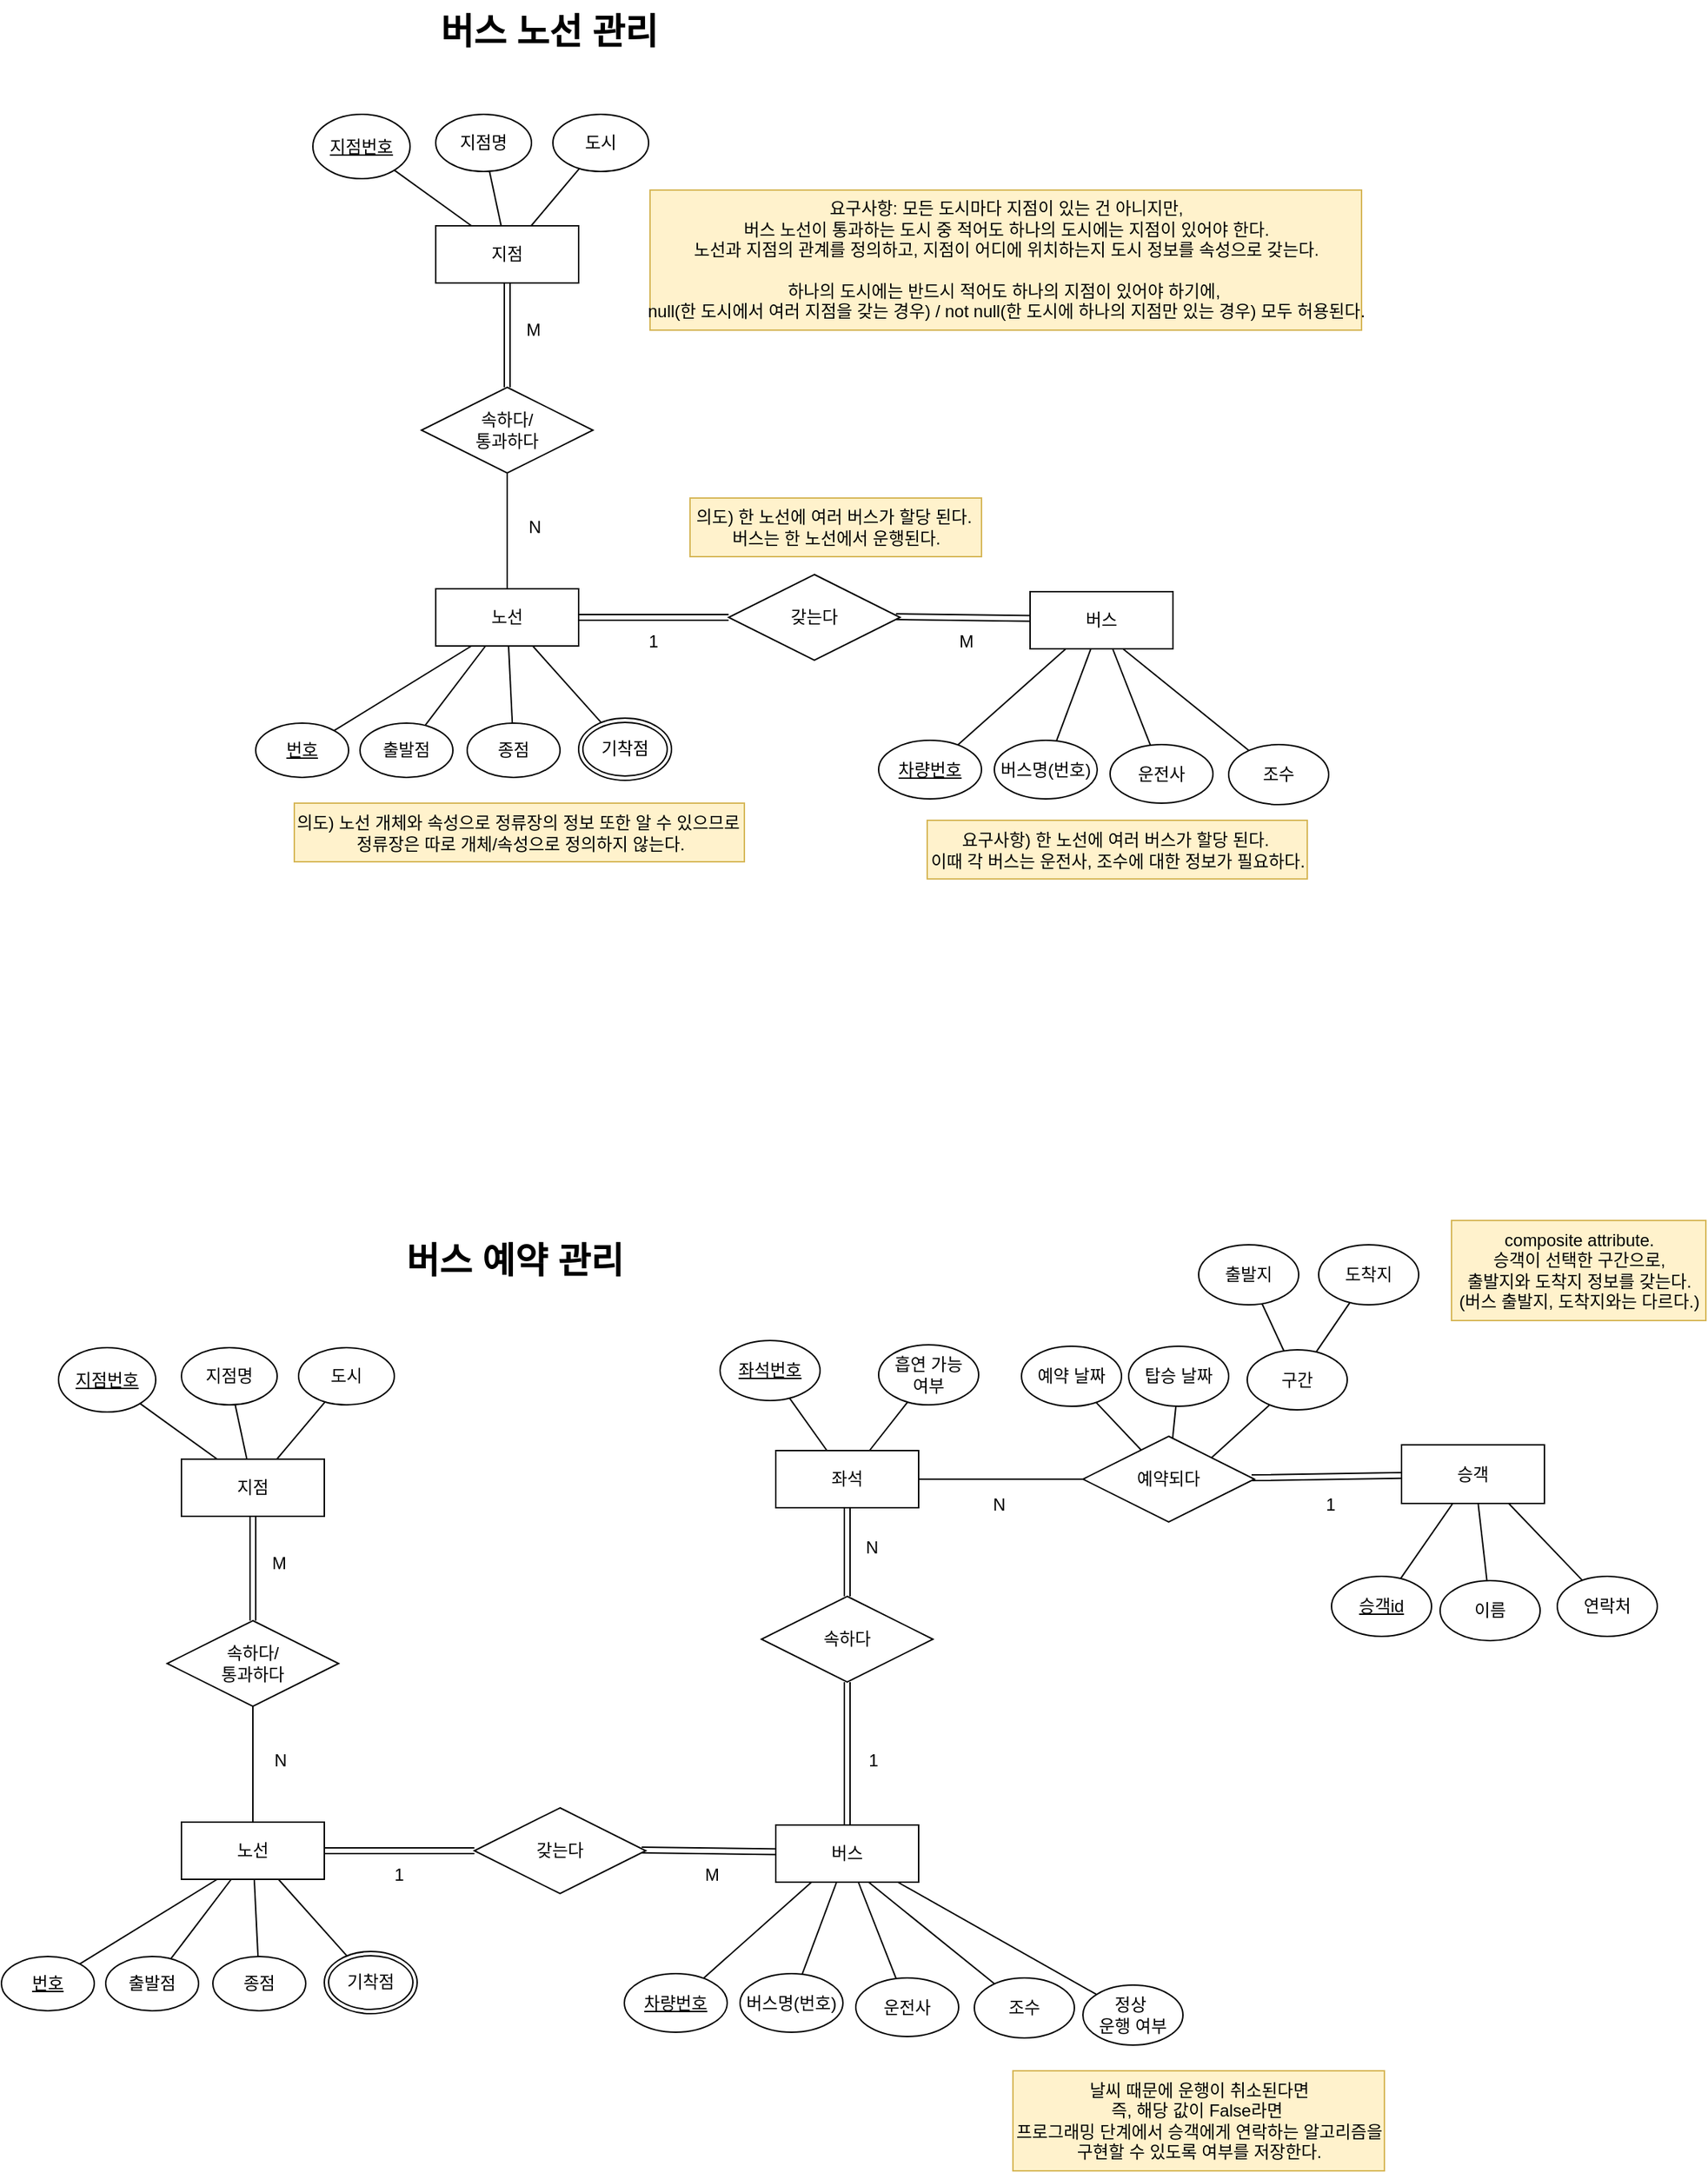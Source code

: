<mxfile version="24.4.6" type="github">
  <diagram name="페이지-1" id="01PjtBnGj7benBQpnryJ">
    <mxGraphModel dx="892" dy="795" grid="0" gridSize="10" guides="1" tooltips="1" connect="1" arrows="1" fold="1" page="1" pageScale="1" pageWidth="1600" pageHeight="900" math="0" shadow="0">
      <root>
        <mxCell id="0" />
        <mxCell id="1" parent="0" />
        <mxCell id="Ytf4gtK0Q_wr9BrQV-4_-4" value="지점" style="whiteSpace=wrap;html=1;align=center;" parent="1" vertex="1">
          <mxGeometry x="520" y="252" width="100" height="40" as="geometry" />
        </mxCell>
        <mxCell id="Ytf4gtK0Q_wr9BrQV-4_-18" value="" style="rounded=0;orthogonalLoop=1;jettySize=auto;html=1;endArrow=none;endFill=0;" parent="1" source="Ytf4gtK0Q_wr9BrQV-4_-17" target="Ytf4gtK0Q_wr9BrQV-4_-4" edge="1">
          <mxGeometry relative="1" as="geometry" />
        </mxCell>
        <mxCell id="Ytf4gtK0Q_wr9BrQV-4_-17" value="도시" style="ellipse;whiteSpace=wrap;html=1;align=center;" parent="1" vertex="1">
          <mxGeometry x="602" y="174" width="67" height="40" as="geometry" />
        </mxCell>
        <mxCell id="Ytf4gtK0Q_wr9BrQV-4_-19" style="rounded=0;orthogonalLoop=1;jettySize=auto;html=1;entryX=0.976;entryY=0.492;entryDx=0;entryDy=0;endArrow=none;endFill=0;exitX=1;exitY=0.5;exitDx=0;exitDy=0;shape=link;entryPerimeter=0;" parent="1" source="Ytf4gtK0Q_wr9BrQV-4_-20" target="Ytf4gtK0Q_wr9BrQV-4_-22" edge="1">
          <mxGeometry relative="1" as="geometry">
            <mxPoint x="663" y="744.692" as="targetPoint" />
            <mxPoint x="663" y="452" as="sourcePoint" />
          </mxGeometry>
        </mxCell>
        <mxCell id="Ytf4gtK0Q_wr9BrQV-4_-20" value="버스" style="whiteSpace=wrap;html=1;align=center;" parent="1" vertex="1">
          <mxGeometry x="936" y="508" width="100" height="40" as="geometry" />
        </mxCell>
        <mxCell id="Ytf4gtK0Q_wr9BrQV-4_-21" value="노선" style="whiteSpace=wrap;html=1;align=center;" parent="1" vertex="1">
          <mxGeometry x="520" y="506" width="100" height="40" as="geometry" />
        </mxCell>
        <mxCell id="Ytf4gtK0Q_wr9BrQV-4_-22" value="갖는다" style="shape=rhombus;perimeter=rhombusPerimeter;whiteSpace=wrap;html=1;align=center;" parent="1" vertex="1">
          <mxGeometry x="725" y="496" width="120" height="60" as="geometry" />
        </mxCell>
        <mxCell id="Ytf4gtK0Q_wr9BrQV-4_-23" style="rounded=0;orthogonalLoop=1;jettySize=auto;html=1;entryX=1;entryY=0.5;entryDx=0;entryDy=0;endArrow=none;endFill=0;exitX=0;exitY=0.5;exitDx=0;exitDy=0;shape=link;" parent="1" source="Ytf4gtK0Q_wr9BrQV-4_-22" target="Ytf4gtK0Q_wr9BrQV-4_-21" edge="1">
          <mxGeometry relative="1" as="geometry">
            <mxPoint x="783" y="498" as="targetPoint" />
            <mxPoint x="783" y="461" as="sourcePoint" />
          </mxGeometry>
        </mxCell>
        <mxCell id="Ytf4gtK0Q_wr9BrQV-4_-26" style="rounded=0;orthogonalLoop=1;jettySize=auto;html=1;endArrow=none;endFill=0;" parent="1" source="Ytf4gtK0Q_wr9BrQV-4_-24" target="Ytf4gtK0Q_wr9BrQV-4_-21" edge="1">
          <mxGeometry relative="1" as="geometry" />
        </mxCell>
        <mxCell id="Ytf4gtK0Q_wr9BrQV-4_-24" value="속하다/&lt;div&gt;통과하다&lt;/div&gt;" style="shape=rhombus;perimeter=rhombusPerimeter;whiteSpace=wrap;html=1;align=center;" parent="1" vertex="1">
          <mxGeometry x="510" y="365" width="120" height="60" as="geometry" />
        </mxCell>
        <mxCell id="Ytf4gtK0Q_wr9BrQV-4_-25" style="rounded=0;orthogonalLoop=1;jettySize=auto;html=1;endArrow=none;endFill=0;entryX=0.5;entryY=0;entryDx=0;entryDy=0;shape=link;" parent="1" source="Ytf4gtK0Q_wr9BrQV-4_-4" target="Ytf4gtK0Q_wr9BrQV-4_-24" edge="1">
          <mxGeometry relative="1" as="geometry" />
        </mxCell>
        <mxCell id="Ytf4gtK0Q_wr9BrQV-4_-36" style="rounded=0;orthogonalLoop=1;jettySize=auto;html=1;endArrow=none;endFill=0;" parent="1" source="Ytf4gtK0Q_wr9BrQV-4_-34" target="Ytf4gtK0Q_wr9BrQV-4_-20" edge="1">
          <mxGeometry relative="1" as="geometry" />
        </mxCell>
        <mxCell id="Ytf4gtK0Q_wr9BrQV-4_-34" value="운전사" style="ellipse;whiteSpace=wrap;html=1;align=center;" parent="1" vertex="1">
          <mxGeometry x="992" y="615" width="72" height="41" as="geometry" />
        </mxCell>
        <mxCell id="Ytf4gtK0Q_wr9BrQV-4_-37" style="rounded=0;orthogonalLoop=1;jettySize=auto;html=1;endArrow=none;endFill=0;" parent="1" source="Ytf4gtK0Q_wr9BrQV-4_-35" edge="1">
          <mxGeometry relative="1" as="geometry">
            <mxPoint x="1001" y="548" as="targetPoint" />
          </mxGeometry>
        </mxCell>
        <mxCell id="Ytf4gtK0Q_wr9BrQV-4_-35" value="조수" style="ellipse;whiteSpace=wrap;html=1;align=center;" parent="1" vertex="1">
          <mxGeometry x="1075" y="615" width="70" height="42" as="geometry" />
        </mxCell>
        <mxCell id="Ytf4gtK0Q_wr9BrQV-4_-46" style="rounded=0;orthogonalLoop=1;jettySize=auto;html=1;endArrow=none;endFill=0;" parent="1" source="Ytf4gtK0Q_wr9BrQV-4_-38" target="Ytf4gtK0Q_wr9BrQV-4_-21" edge="1">
          <mxGeometry relative="1" as="geometry" />
        </mxCell>
        <mxCell id="Ytf4gtK0Q_wr9BrQV-4_-38" value="출발점" style="ellipse;whiteSpace=wrap;html=1;align=center;" parent="1" vertex="1">
          <mxGeometry x="467" y="600" width="65" height="38" as="geometry" />
        </mxCell>
        <mxCell id="Ytf4gtK0Q_wr9BrQV-4_-47" style="rounded=0;orthogonalLoop=1;jettySize=auto;html=1;endArrow=none;endFill=0;" parent="1" source="Ytf4gtK0Q_wr9BrQV-4_-44" target="Ytf4gtK0Q_wr9BrQV-4_-21" edge="1">
          <mxGeometry relative="1" as="geometry" />
        </mxCell>
        <mxCell id="Ytf4gtK0Q_wr9BrQV-4_-44" value="종점" style="ellipse;whiteSpace=wrap;html=1;align=center;" parent="1" vertex="1">
          <mxGeometry x="542" y="600" width="65" height="38" as="geometry" />
        </mxCell>
        <mxCell id="Ytf4gtK0Q_wr9BrQV-4_-48" style="rounded=0;orthogonalLoop=1;jettySize=auto;html=1;endArrow=none;endFill=0;" parent="1" source="Ytf4gtK0Q_wr9BrQV-4_-45" target="Ytf4gtK0Q_wr9BrQV-4_-21" edge="1">
          <mxGeometry relative="1" as="geometry" />
        </mxCell>
        <mxCell id="Ytf4gtK0Q_wr9BrQV-4_-45" value="기착점" style="ellipse;shape=doubleEllipse;margin=3;whiteSpace=wrap;html=1;align=center;" parent="1" vertex="1">
          <mxGeometry x="620" y="596.5" width="65" height="43.5" as="geometry" />
        </mxCell>
        <mxCell id="Ytf4gtK0Q_wr9BrQV-4_-49" value="M" style="text;html=1;align=center;verticalAlign=middle;resizable=0;points=[];autosize=1;strokeColor=none;fillColor=none;" parent="1" vertex="1">
          <mxGeometry x="877" y="530" width="28" height="26" as="geometry" />
        </mxCell>
        <mxCell id="Ytf4gtK0Q_wr9BrQV-4_-50" value="1" style="text;html=1;align=center;verticalAlign=middle;resizable=0;points=[];autosize=1;strokeColor=none;fillColor=none;" parent="1" vertex="1">
          <mxGeometry x="659" y="530" width="25" height="26" as="geometry" />
        </mxCell>
        <mxCell id="Ytf4gtK0Q_wr9BrQV-4_-51" value="요구사항: 모든 도시마다 지점이 있는 건 아니지만,&lt;div&gt;버스 노선이 통과하는 도시 중 적어도 하나의 도시에는 지점이 있어야 한다.&lt;/div&gt;&lt;div&gt;노선과 지점의 관계를 정의하고, 지점이 어디에 위치하는지 도시 정보를 속성으로 갖는다.&lt;/div&gt;&lt;div&gt;&lt;br&gt;&lt;/div&gt;&lt;div&gt;하나의 도시에는 반드시 적어도 하나의 지점이 있어야 하기에,&amp;nbsp;&lt;/div&gt;&lt;div&gt;null(한 도시에서 여러 지점을 갖는 경우) / not null(한 도시에 하나의 지점만 있는 경우) 모두 허용된다.&lt;/div&gt;" style="text;html=1;align=center;verticalAlign=middle;resizable=0;points=[];autosize=1;strokeColor=#d6b656;fillColor=#fff2cc;" parent="1" vertex="1">
          <mxGeometry x="670" y="227" width="498" height="98" as="geometry" />
        </mxCell>
        <mxCell id="Ytf4gtK0Q_wr9BrQV-4_-52" value="의도) 노선 개체와 속성으로 정류장의 정보 또한 알 수 있으므로&amp;nbsp;&lt;div&gt;정류장은 따로 개체/속성으로 정의하지 않는다.&lt;/div&gt;" style="text;html=1;align=center;verticalAlign=middle;resizable=0;points=[];autosize=1;strokeColor=#d6b656;fillColor=#fff2cc;" parent="1" vertex="1">
          <mxGeometry x="421" y="656" width="315" height="41" as="geometry" />
        </mxCell>
        <mxCell id="Ytf4gtK0Q_wr9BrQV-4_-53" value="&lt;font style=&quot;font-size: 25px;&quot;&gt;&lt;b&gt;버스 노선 관리&lt;/b&gt;&lt;/font&gt;" style="text;html=1;align=center;verticalAlign=middle;resizable=0;points=[];autosize=1;strokeColor=none;fillColor=none;" parent="1" vertex="1">
          <mxGeometry x="518" y="94" width="162" height="42" as="geometry" />
        </mxCell>
        <mxCell id="Ytf4gtK0Q_wr9BrQV-4_-56" value="N" style="text;html=1;align=center;verticalAlign=middle;resizable=0;points=[];autosize=1;strokeColor=none;fillColor=none;" parent="1" vertex="1">
          <mxGeometry x="575" y="450" width="27" height="26" as="geometry" />
        </mxCell>
        <mxCell id="Ytf4gtK0Q_wr9BrQV-4_-57" value="M" style="text;html=1;align=center;verticalAlign=middle;resizable=0;points=[];autosize=1;strokeColor=none;fillColor=none;" parent="1" vertex="1">
          <mxGeometry x="574" y="312" width="28" height="26" as="geometry" />
        </mxCell>
        <mxCell id="Ytf4gtK0Q_wr9BrQV-4_-58" value="&lt;font style=&quot;font-size: 25px;&quot;&gt;&lt;b&gt;버스 예약 관리&lt;/b&gt;&lt;/font&gt;" style="text;html=1;align=center;verticalAlign=middle;resizable=0;points=[];autosize=1;strokeColor=none;fillColor=none;" parent="1" vertex="1">
          <mxGeometry x="493.5" y="954" width="162" height="42" as="geometry" />
        </mxCell>
        <mxCell id="POepSHICHF05fKiZu9vz-12" value="요구사항) 한 노선에 여러 버스가 할당 된다.&amp;nbsp;&lt;div&gt;이때 각 버스는 운전사, 조수에 대한 정보가 필요하다.&lt;/div&gt;" style="text;html=1;align=center;verticalAlign=middle;resizable=0;points=[];autosize=1;strokeColor=#d6b656;fillColor=#fff2cc;" parent="1" vertex="1">
          <mxGeometry x="864" y="668" width="266" height="41" as="geometry" />
        </mxCell>
        <mxCell id="POepSHICHF05fKiZu9vz-13" value="의도) 한 노선에 여러 버스가 할당 된다.&amp;nbsp;&lt;div&gt;버스는 한 노선에서 운행된다.&lt;/div&gt;" style="text;html=1;align=center;verticalAlign=middle;resizable=0;points=[];autosize=1;strokeColor=#d6b656;fillColor=#fff2cc;" parent="1" vertex="1">
          <mxGeometry x="698" y="442.5" width="204" height="41" as="geometry" />
        </mxCell>
        <mxCell id="bKZN4RkFKnWUpiIsmanF-2" style="rounded=0;orthogonalLoop=1;jettySize=auto;html=1;entryX=0.25;entryY=1;entryDx=0;entryDy=0;endArrow=none;endFill=0;" edge="1" parent="1" source="bKZN4RkFKnWUpiIsmanF-1" target="Ytf4gtK0Q_wr9BrQV-4_-21">
          <mxGeometry relative="1" as="geometry" />
        </mxCell>
        <mxCell id="bKZN4RkFKnWUpiIsmanF-1" value="&lt;u&gt;번호&lt;/u&gt;" style="ellipse;whiteSpace=wrap;html=1;align=center;" vertex="1" parent="1">
          <mxGeometry x="394" y="600" width="65" height="38" as="geometry" />
        </mxCell>
        <mxCell id="bKZN4RkFKnWUpiIsmanF-6" style="rounded=0;orthogonalLoop=1;jettySize=auto;html=1;entryX=0.25;entryY=0;entryDx=0;entryDy=0;endArrow=none;endFill=0;" edge="1" parent="1" source="bKZN4RkFKnWUpiIsmanF-3" target="Ytf4gtK0Q_wr9BrQV-4_-4">
          <mxGeometry relative="1" as="geometry" />
        </mxCell>
        <mxCell id="bKZN4RkFKnWUpiIsmanF-3" value="&lt;u&gt;지점번호&lt;/u&gt;" style="ellipse;whiteSpace=wrap;html=1;align=center;" vertex="1" parent="1">
          <mxGeometry x="434" y="174" width="68" height="45" as="geometry" />
        </mxCell>
        <mxCell id="bKZN4RkFKnWUpiIsmanF-5" style="rounded=0;orthogonalLoop=1;jettySize=auto;html=1;endArrow=none;endFill=0;" edge="1" parent="1" source="bKZN4RkFKnWUpiIsmanF-4" target="Ytf4gtK0Q_wr9BrQV-4_-4">
          <mxGeometry relative="1" as="geometry" />
        </mxCell>
        <mxCell id="bKZN4RkFKnWUpiIsmanF-4" value="지점명" style="ellipse;whiteSpace=wrap;html=1;align=center;" vertex="1" parent="1">
          <mxGeometry x="520" y="174" width="67" height="40" as="geometry" />
        </mxCell>
        <mxCell id="bKZN4RkFKnWUpiIsmanF-9" style="rounded=0;orthogonalLoop=1;jettySize=auto;html=1;entryX=0.25;entryY=1;entryDx=0;entryDy=0;endArrow=none;endFill=0;" edge="1" parent="1" source="bKZN4RkFKnWUpiIsmanF-7" target="Ytf4gtK0Q_wr9BrQV-4_-20">
          <mxGeometry relative="1" as="geometry" />
        </mxCell>
        <mxCell id="bKZN4RkFKnWUpiIsmanF-7" value="&lt;u&gt;차량번호&lt;/u&gt;" style="ellipse;whiteSpace=wrap;html=1;align=center;" vertex="1" parent="1">
          <mxGeometry x="830" y="612" width="72" height="41" as="geometry" />
        </mxCell>
        <mxCell id="bKZN4RkFKnWUpiIsmanF-10" style="rounded=0;orthogonalLoop=1;jettySize=auto;html=1;endArrow=none;endFill=0;" edge="1" parent="1" source="bKZN4RkFKnWUpiIsmanF-8" target="Ytf4gtK0Q_wr9BrQV-4_-20">
          <mxGeometry relative="1" as="geometry" />
        </mxCell>
        <mxCell id="bKZN4RkFKnWUpiIsmanF-8" value="버스명(번호)" style="ellipse;whiteSpace=wrap;html=1;align=center;" vertex="1" parent="1">
          <mxGeometry x="911" y="612" width="72" height="41" as="geometry" />
        </mxCell>
        <mxCell id="bKZN4RkFKnWUpiIsmanF-11" value="지점" style="whiteSpace=wrap;html=1;align=center;" vertex="1" parent="1">
          <mxGeometry x="342" y="1115" width="100" height="40" as="geometry" />
        </mxCell>
        <mxCell id="bKZN4RkFKnWUpiIsmanF-12" value="" style="rounded=0;orthogonalLoop=1;jettySize=auto;html=1;endArrow=none;endFill=0;" edge="1" parent="1" source="bKZN4RkFKnWUpiIsmanF-13" target="bKZN4RkFKnWUpiIsmanF-11">
          <mxGeometry relative="1" as="geometry" />
        </mxCell>
        <mxCell id="bKZN4RkFKnWUpiIsmanF-13" value="도시" style="ellipse;whiteSpace=wrap;html=1;align=center;" vertex="1" parent="1">
          <mxGeometry x="424" y="1037" width="67" height="40" as="geometry" />
        </mxCell>
        <mxCell id="bKZN4RkFKnWUpiIsmanF-14" style="rounded=0;orthogonalLoop=1;jettySize=auto;html=1;entryX=0.976;entryY=0.492;entryDx=0;entryDy=0;endArrow=none;endFill=0;exitX=1;exitY=0.5;exitDx=0;exitDy=0;shape=link;entryPerimeter=0;" edge="1" parent="1" source="bKZN4RkFKnWUpiIsmanF-15" target="bKZN4RkFKnWUpiIsmanF-17">
          <mxGeometry relative="1" as="geometry">
            <mxPoint x="485" y="1607.692" as="targetPoint" />
            <mxPoint x="485" y="1315" as="sourcePoint" />
          </mxGeometry>
        </mxCell>
        <mxCell id="bKZN4RkFKnWUpiIsmanF-53" style="rounded=0;orthogonalLoop=1;jettySize=auto;html=1;endArrow=none;endFill=0;" edge="1" parent="1" source="bKZN4RkFKnWUpiIsmanF-15" target="bKZN4RkFKnWUpiIsmanF-52">
          <mxGeometry relative="1" as="geometry" />
        </mxCell>
        <mxCell id="bKZN4RkFKnWUpiIsmanF-15" value="버스" style="whiteSpace=wrap;html=1;align=center;" vertex="1" parent="1">
          <mxGeometry x="758" y="1371" width="100" height="40" as="geometry" />
        </mxCell>
        <mxCell id="bKZN4RkFKnWUpiIsmanF-16" value="노선" style="whiteSpace=wrap;html=1;align=center;" vertex="1" parent="1">
          <mxGeometry x="342" y="1369" width="100" height="40" as="geometry" />
        </mxCell>
        <mxCell id="bKZN4RkFKnWUpiIsmanF-17" value="갖는다" style="shape=rhombus;perimeter=rhombusPerimeter;whiteSpace=wrap;html=1;align=center;" vertex="1" parent="1">
          <mxGeometry x="547" y="1359" width="120" height="60" as="geometry" />
        </mxCell>
        <mxCell id="bKZN4RkFKnWUpiIsmanF-18" style="rounded=0;orthogonalLoop=1;jettySize=auto;html=1;entryX=1;entryY=0.5;entryDx=0;entryDy=0;endArrow=none;endFill=0;exitX=0;exitY=0.5;exitDx=0;exitDy=0;shape=link;" edge="1" parent="1" source="bKZN4RkFKnWUpiIsmanF-17" target="bKZN4RkFKnWUpiIsmanF-16">
          <mxGeometry relative="1" as="geometry">
            <mxPoint x="605" y="1361" as="targetPoint" />
            <mxPoint x="605" y="1324" as="sourcePoint" />
          </mxGeometry>
        </mxCell>
        <mxCell id="bKZN4RkFKnWUpiIsmanF-19" style="rounded=0;orthogonalLoop=1;jettySize=auto;html=1;endArrow=none;endFill=0;" edge="1" parent="1" source="bKZN4RkFKnWUpiIsmanF-20" target="bKZN4RkFKnWUpiIsmanF-16">
          <mxGeometry relative="1" as="geometry" />
        </mxCell>
        <mxCell id="bKZN4RkFKnWUpiIsmanF-20" value="속하다/&lt;div&gt;통과하다&lt;/div&gt;" style="shape=rhombus;perimeter=rhombusPerimeter;whiteSpace=wrap;html=1;align=center;" vertex="1" parent="1">
          <mxGeometry x="332" y="1228" width="120" height="60" as="geometry" />
        </mxCell>
        <mxCell id="bKZN4RkFKnWUpiIsmanF-21" style="rounded=0;orthogonalLoop=1;jettySize=auto;html=1;endArrow=none;endFill=0;entryX=0.5;entryY=0;entryDx=0;entryDy=0;shape=link;" edge="1" parent="1" source="bKZN4RkFKnWUpiIsmanF-11" target="bKZN4RkFKnWUpiIsmanF-20">
          <mxGeometry relative="1" as="geometry" />
        </mxCell>
        <mxCell id="bKZN4RkFKnWUpiIsmanF-22" style="rounded=0;orthogonalLoop=1;jettySize=auto;html=1;endArrow=none;endFill=0;" edge="1" parent="1" source="bKZN4RkFKnWUpiIsmanF-23" target="bKZN4RkFKnWUpiIsmanF-15">
          <mxGeometry relative="1" as="geometry" />
        </mxCell>
        <mxCell id="bKZN4RkFKnWUpiIsmanF-23" value="운전사" style="ellipse;whiteSpace=wrap;html=1;align=center;" vertex="1" parent="1">
          <mxGeometry x="814" y="1478" width="72" height="41" as="geometry" />
        </mxCell>
        <mxCell id="bKZN4RkFKnWUpiIsmanF-24" style="rounded=0;orthogonalLoop=1;jettySize=auto;html=1;endArrow=none;endFill=0;" edge="1" parent="1" source="bKZN4RkFKnWUpiIsmanF-25">
          <mxGeometry relative="1" as="geometry">
            <mxPoint x="823" y="1411" as="targetPoint" />
          </mxGeometry>
        </mxCell>
        <mxCell id="bKZN4RkFKnWUpiIsmanF-25" value="조수" style="ellipse;whiteSpace=wrap;html=1;align=center;" vertex="1" parent="1">
          <mxGeometry x="897" y="1478" width="70" height="42" as="geometry" />
        </mxCell>
        <mxCell id="bKZN4RkFKnWUpiIsmanF-26" style="rounded=0;orthogonalLoop=1;jettySize=auto;html=1;endArrow=none;endFill=0;" edge="1" parent="1" source="bKZN4RkFKnWUpiIsmanF-27" target="bKZN4RkFKnWUpiIsmanF-16">
          <mxGeometry relative="1" as="geometry" />
        </mxCell>
        <mxCell id="bKZN4RkFKnWUpiIsmanF-27" value="출발점" style="ellipse;whiteSpace=wrap;html=1;align=center;" vertex="1" parent="1">
          <mxGeometry x="289" y="1463" width="65" height="38" as="geometry" />
        </mxCell>
        <mxCell id="bKZN4RkFKnWUpiIsmanF-28" style="rounded=0;orthogonalLoop=1;jettySize=auto;html=1;endArrow=none;endFill=0;" edge="1" parent="1" source="bKZN4RkFKnWUpiIsmanF-29" target="bKZN4RkFKnWUpiIsmanF-16">
          <mxGeometry relative="1" as="geometry" />
        </mxCell>
        <mxCell id="bKZN4RkFKnWUpiIsmanF-29" value="종점" style="ellipse;whiteSpace=wrap;html=1;align=center;" vertex="1" parent="1">
          <mxGeometry x="364" y="1463" width="65" height="38" as="geometry" />
        </mxCell>
        <mxCell id="bKZN4RkFKnWUpiIsmanF-30" style="rounded=0;orthogonalLoop=1;jettySize=auto;html=1;endArrow=none;endFill=0;" edge="1" parent="1" source="bKZN4RkFKnWUpiIsmanF-31" target="bKZN4RkFKnWUpiIsmanF-16">
          <mxGeometry relative="1" as="geometry" />
        </mxCell>
        <mxCell id="bKZN4RkFKnWUpiIsmanF-31" value="기착점" style="ellipse;shape=doubleEllipse;margin=3;whiteSpace=wrap;html=1;align=center;" vertex="1" parent="1">
          <mxGeometry x="442" y="1459.5" width="65" height="43.5" as="geometry" />
        </mxCell>
        <mxCell id="bKZN4RkFKnWUpiIsmanF-32" value="M" style="text;html=1;align=center;verticalAlign=middle;resizable=0;points=[];autosize=1;strokeColor=none;fillColor=none;" vertex="1" parent="1">
          <mxGeometry x="699" y="1393" width="28" height="26" as="geometry" />
        </mxCell>
        <mxCell id="bKZN4RkFKnWUpiIsmanF-33" value="1" style="text;html=1;align=center;verticalAlign=middle;resizable=0;points=[];autosize=1;strokeColor=none;fillColor=none;" vertex="1" parent="1">
          <mxGeometry x="481" y="1393" width="25" height="26" as="geometry" />
        </mxCell>
        <mxCell id="bKZN4RkFKnWUpiIsmanF-36" value="N" style="text;html=1;align=center;verticalAlign=middle;resizable=0;points=[];autosize=1;strokeColor=none;fillColor=none;" vertex="1" parent="1">
          <mxGeometry x="397" y="1313" width="27" height="26" as="geometry" />
        </mxCell>
        <mxCell id="bKZN4RkFKnWUpiIsmanF-37" value="M" style="text;html=1;align=center;verticalAlign=middle;resizable=0;points=[];autosize=1;strokeColor=none;fillColor=none;" vertex="1" parent="1">
          <mxGeometry x="396" y="1175" width="28" height="26" as="geometry" />
        </mxCell>
        <mxCell id="bKZN4RkFKnWUpiIsmanF-40" style="rounded=0;orthogonalLoop=1;jettySize=auto;html=1;entryX=0.25;entryY=1;entryDx=0;entryDy=0;endArrow=none;endFill=0;" edge="1" parent="1" source="bKZN4RkFKnWUpiIsmanF-41" target="bKZN4RkFKnWUpiIsmanF-16">
          <mxGeometry relative="1" as="geometry" />
        </mxCell>
        <mxCell id="bKZN4RkFKnWUpiIsmanF-41" value="&lt;u&gt;번호&lt;/u&gt;" style="ellipse;whiteSpace=wrap;html=1;align=center;" vertex="1" parent="1">
          <mxGeometry x="216" y="1463" width="65" height="38" as="geometry" />
        </mxCell>
        <mxCell id="bKZN4RkFKnWUpiIsmanF-42" style="rounded=0;orthogonalLoop=1;jettySize=auto;html=1;entryX=0.25;entryY=0;entryDx=0;entryDy=0;endArrow=none;endFill=0;" edge="1" parent="1" source="bKZN4RkFKnWUpiIsmanF-43" target="bKZN4RkFKnWUpiIsmanF-11">
          <mxGeometry relative="1" as="geometry" />
        </mxCell>
        <mxCell id="bKZN4RkFKnWUpiIsmanF-43" value="&lt;u&gt;지점번호&lt;/u&gt;" style="ellipse;whiteSpace=wrap;html=1;align=center;" vertex="1" parent="1">
          <mxGeometry x="256" y="1037" width="68" height="45" as="geometry" />
        </mxCell>
        <mxCell id="bKZN4RkFKnWUpiIsmanF-44" style="rounded=0;orthogonalLoop=1;jettySize=auto;html=1;endArrow=none;endFill=0;" edge="1" parent="1" source="bKZN4RkFKnWUpiIsmanF-45" target="bKZN4RkFKnWUpiIsmanF-11">
          <mxGeometry relative="1" as="geometry" />
        </mxCell>
        <mxCell id="bKZN4RkFKnWUpiIsmanF-45" value="지점명" style="ellipse;whiteSpace=wrap;html=1;align=center;" vertex="1" parent="1">
          <mxGeometry x="342" y="1037" width="67" height="40" as="geometry" />
        </mxCell>
        <mxCell id="bKZN4RkFKnWUpiIsmanF-46" style="rounded=0;orthogonalLoop=1;jettySize=auto;html=1;entryX=0.25;entryY=1;entryDx=0;entryDy=0;endArrow=none;endFill=0;" edge="1" parent="1" source="bKZN4RkFKnWUpiIsmanF-47" target="bKZN4RkFKnWUpiIsmanF-15">
          <mxGeometry relative="1" as="geometry" />
        </mxCell>
        <mxCell id="bKZN4RkFKnWUpiIsmanF-47" value="&lt;u&gt;차량번호&lt;/u&gt;" style="ellipse;whiteSpace=wrap;html=1;align=center;" vertex="1" parent="1">
          <mxGeometry x="652" y="1475" width="72" height="41" as="geometry" />
        </mxCell>
        <mxCell id="bKZN4RkFKnWUpiIsmanF-48" style="rounded=0;orthogonalLoop=1;jettySize=auto;html=1;endArrow=none;endFill=0;" edge="1" parent="1" source="bKZN4RkFKnWUpiIsmanF-49" target="bKZN4RkFKnWUpiIsmanF-15">
          <mxGeometry relative="1" as="geometry" />
        </mxCell>
        <mxCell id="bKZN4RkFKnWUpiIsmanF-49" value="버스명(번호)" style="ellipse;whiteSpace=wrap;html=1;align=center;" vertex="1" parent="1">
          <mxGeometry x="733" y="1475" width="72" height="41" as="geometry" />
        </mxCell>
        <mxCell id="bKZN4RkFKnWUpiIsmanF-54" style="rounded=0;orthogonalLoop=1;jettySize=auto;html=1;endArrow=none;endFill=0;shape=link;" edge="1" parent="1" source="bKZN4RkFKnWUpiIsmanF-50" target="bKZN4RkFKnWUpiIsmanF-51">
          <mxGeometry relative="1" as="geometry" />
        </mxCell>
        <mxCell id="bKZN4RkFKnWUpiIsmanF-65" value="" style="edgeStyle=orthogonalEdgeStyle;rounded=0;orthogonalLoop=1;jettySize=auto;html=1;endArrow=none;endFill=0;exitX=1;exitY=0.5;exitDx=0;exitDy=0;" edge="1" parent="1" source="bKZN4RkFKnWUpiIsmanF-50" target="bKZN4RkFKnWUpiIsmanF-64">
          <mxGeometry relative="1" as="geometry">
            <mxPoint x="924" y="1128" as="sourcePoint" />
          </mxGeometry>
        </mxCell>
        <mxCell id="bKZN4RkFKnWUpiIsmanF-50" value="좌석" style="whiteSpace=wrap;html=1;align=center;" vertex="1" parent="1">
          <mxGeometry x="758" y="1109" width="100" height="40" as="geometry" />
        </mxCell>
        <mxCell id="bKZN4RkFKnWUpiIsmanF-51" value="속하다" style="shape=rhombus;perimeter=rhombusPerimeter;whiteSpace=wrap;html=1;align=center;" vertex="1" parent="1">
          <mxGeometry x="748" y="1211" width="120" height="60" as="geometry" />
        </mxCell>
        <mxCell id="bKZN4RkFKnWUpiIsmanF-52" value="정상&amp;nbsp;&lt;div&gt;운행 여부&lt;/div&gt;" style="ellipse;whiteSpace=wrap;html=1;align=center;" vertex="1" parent="1">
          <mxGeometry x="973" y="1483" width="70" height="42" as="geometry" />
        </mxCell>
        <mxCell id="bKZN4RkFKnWUpiIsmanF-55" style="rounded=0;orthogonalLoop=1;jettySize=auto;html=1;endArrow=none;endFill=0;exitX=0.5;exitY=1;exitDx=0;exitDy=0;entryX=0.5;entryY=0;entryDx=0;entryDy=0;shape=link;" edge="1" parent="1" source="bKZN4RkFKnWUpiIsmanF-51" target="bKZN4RkFKnWUpiIsmanF-15">
          <mxGeometry relative="1" as="geometry">
            <mxPoint x="818" y="1159" as="sourcePoint" />
            <mxPoint x="818" y="1221" as="targetPoint" />
          </mxGeometry>
        </mxCell>
        <mxCell id="bKZN4RkFKnWUpiIsmanF-56" value="N" style="text;html=1;align=center;verticalAlign=middle;resizable=0;points=[];autosize=1;strokeColor=none;fillColor=none;" vertex="1" parent="1">
          <mxGeometry x="811" y="1164" width="27" height="26" as="geometry" />
        </mxCell>
        <mxCell id="bKZN4RkFKnWUpiIsmanF-57" value="1" style="text;html=1;align=center;verticalAlign=middle;resizable=0;points=[];autosize=1;strokeColor=none;fillColor=none;" vertex="1" parent="1">
          <mxGeometry x="813" y="1313" width="25" height="26" as="geometry" />
        </mxCell>
        <mxCell id="bKZN4RkFKnWUpiIsmanF-61" style="rounded=0;orthogonalLoop=1;jettySize=auto;html=1;endArrow=none;endFill=0;" edge="1" parent="1" source="bKZN4RkFKnWUpiIsmanF-58" target="bKZN4RkFKnWUpiIsmanF-50">
          <mxGeometry relative="1" as="geometry" />
        </mxCell>
        <mxCell id="bKZN4RkFKnWUpiIsmanF-58" value="흡연 가능&lt;div&gt;여부&lt;/div&gt;" style="ellipse;whiteSpace=wrap;html=1;align=center;" vertex="1" parent="1">
          <mxGeometry x="830" y="1035" width="70" height="42" as="geometry" />
        </mxCell>
        <mxCell id="bKZN4RkFKnWUpiIsmanF-60" style="rounded=0;orthogonalLoop=1;jettySize=auto;html=1;endArrow=none;endFill=0;" edge="1" parent="1" source="bKZN4RkFKnWUpiIsmanF-59" target="bKZN4RkFKnWUpiIsmanF-50">
          <mxGeometry relative="1" as="geometry" />
        </mxCell>
        <mxCell id="bKZN4RkFKnWUpiIsmanF-59" value="&lt;u&gt;좌석번호&lt;/u&gt;" style="ellipse;whiteSpace=wrap;html=1;align=center;" vertex="1" parent="1">
          <mxGeometry x="719" y="1032" width="70" height="42" as="geometry" />
        </mxCell>
        <mxCell id="bKZN4RkFKnWUpiIsmanF-62" value="날씨 때문에 운행이 취소된다면&lt;div&gt;즉, 해당 값이 False라면&amp;nbsp;&lt;/div&gt;&lt;div&gt;프로그래밍 단계에서 승객에게 연락하는 알고리즘을&lt;/div&gt;&lt;div&gt;구현할 수 있도록 여부를 저장한다.&lt;/div&gt;" style="text;html=1;align=center;verticalAlign=middle;resizable=0;points=[];autosize=1;strokeColor=#d6b656;fillColor=#fff2cc;" vertex="1" parent="1">
          <mxGeometry x="924" y="1543" width="260" height="70" as="geometry" />
        </mxCell>
        <mxCell id="bKZN4RkFKnWUpiIsmanF-64" value="예약되다" style="shape=rhombus;perimeter=rhombusPerimeter;whiteSpace=wrap;html=1;align=center;" vertex="1" parent="1">
          <mxGeometry x="973" y="1099" width="120" height="60" as="geometry" />
        </mxCell>
        <mxCell id="bKZN4RkFKnWUpiIsmanF-67" value="" style="rounded=0;orthogonalLoop=1;jettySize=auto;html=1;shape=link;" edge="1" parent="1" source="bKZN4RkFKnWUpiIsmanF-66" target="bKZN4RkFKnWUpiIsmanF-64">
          <mxGeometry relative="1" as="geometry" />
        </mxCell>
        <mxCell id="bKZN4RkFKnWUpiIsmanF-66" value="승객" style="whiteSpace=wrap;html=1;align=center;" vertex="1" parent="1">
          <mxGeometry x="1196" y="1105" width="100" height="41" as="geometry" />
        </mxCell>
        <mxCell id="bKZN4RkFKnWUpiIsmanF-68" value="1" style="text;html=1;align=center;verticalAlign=middle;resizable=0;points=[];autosize=1;strokeColor=none;fillColor=none;" vertex="1" parent="1">
          <mxGeometry x="1133" y="1134" width="25" height="26" as="geometry" />
        </mxCell>
        <mxCell id="bKZN4RkFKnWUpiIsmanF-69" value="N" style="text;html=1;align=center;verticalAlign=middle;resizable=0;points=[];autosize=1;strokeColor=none;fillColor=none;" vertex="1" parent="1">
          <mxGeometry x="900" y="1134" width="27" height="26" as="geometry" />
        </mxCell>
        <mxCell id="bKZN4RkFKnWUpiIsmanF-74" style="rounded=0;orthogonalLoop=1;jettySize=auto;html=1;endArrow=none;endFill=0;" edge="1" parent="1" source="bKZN4RkFKnWUpiIsmanF-70" target="bKZN4RkFKnWUpiIsmanF-66">
          <mxGeometry relative="1" as="geometry" />
        </mxCell>
        <mxCell id="bKZN4RkFKnWUpiIsmanF-70" value="&lt;u&gt;승객id&lt;/u&gt;" style="ellipse;whiteSpace=wrap;html=1;align=center;" vertex="1" parent="1">
          <mxGeometry x="1147" y="1197" width="70" height="42" as="geometry" />
        </mxCell>
        <mxCell id="bKZN4RkFKnWUpiIsmanF-71" value="이름" style="ellipse;whiteSpace=wrap;html=1;align=center;" vertex="1" parent="1">
          <mxGeometry x="1223" y="1200" width="70" height="42" as="geometry" />
        </mxCell>
        <mxCell id="bKZN4RkFKnWUpiIsmanF-76" style="rounded=0;orthogonalLoop=1;jettySize=auto;html=1;entryX=0.75;entryY=1;entryDx=0;entryDy=0;endArrow=none;endFill=0;" edge="1" parent="1" source="bKZN4RkFKnWUpiIsmanF-72" target="bKZN4RkFKnWUpiIsmanF-66">
          <mxGeometry relative="1" as="geometry" />
        </mxCell>
        <mxCell id="bKZN4RkFKnWUpiIsmanF-72" value="연락처" style="ellipse;whiteSpace=wrap;html=1;align=center;" vertex="1" parent="1">
          <mxGeometry x="1305" y="1197" width="70" height="42" as="geometry" />
        </mxCell>
        <mxCell id="bKZN4RkFKnWUpiIsmanF-82" style="rounded=0;orthogonalLoop=1;jettySize=auto;html=1;endArrow=none;endFill=0;" edge="1" parent="1" source="bKZN4RkFKnWUpiIsmanF-73" target="bKZN4RkFKnWUpiIsmanF-64">
          <mxGeometry relative="1" as="geometry" />
        </mxCell>
        <mxCell id="bKZN4RkFKnWUpiIsmanF-73" value="예약 날짜" style="ellipse;whiteSpace=wrap;html=1;align=center;" vertex="1" parent="1">
          <mxGeometry x="930" y="1036" width="70" height="42" as="geometry" />
        </mxCell>
        <mxCell id="bKZN4RkFKnWUpiIsmanF-75" style="rounded=0;orthogonalLoop=1;jettySize=auto;html=1;endArrow=none;endFill=0;entryX=0.536;entryY=0.994;entryDx=0;entryDy=0;entryPerimeter=0;" edge="1" parent="1" source="bKZN4RkFKnWUpiIsmanF-71" target="bKZN4RkFKnWUpiIsmanF-66">
          <mxGeometry relative="1" as="geometry">
            <mxPoint x="1205" y="1209" as="sourcePoint" />
            <mxPoint x="1242" y="1156" as="targetPoint" />
          </mxGeometry>
        </mxCell>
        <mxCell id="bKZN4RkFKnWUpiIsmanF-83" style="rounded=0;orthogonalLoop=1;jettySize=auto;html=1;endArrow=none;endFill=0;" edge="1" parent="1" source="bKZN4RkFKnWUpiIsmanF-78" target="bKZN4RkFKnWUpiIsmanF-64">
          <mxGeometry relative="1" as="geometry" />
        </mxCell>
        <mxCell id="bKZN4RkFKnWUpiIsmanF-78" value="탑승 날짜" style="ellipse;whiteSpace=wrap;html=1;align=center;" vertex="1" parent="1">
          <mxGeometry x="1005" y="1036" width="70" height="42" as="geometry" />
        </mxCell>
        <mxCell id="bKZN4RkFKnWUpiIsmanF-86" style="rounded=0;orthogonalLoop=1;jettySize=auto;html=1;entryX=1;entryY=0;entryDx=0;entryDy=0;endArrow=none;endFill=0;" edge="1" parent="1" source="bKZN4RkFKnWUpiIsmanF-84" target="bKZN4RkFKnWUpiIsmanF-64">
          <mxGeometry relative="1" as="geometry" />
        </mxCell>
        <mxCell id="bKZN4RkFKnWUpiIsmanF-84" value="구간" style="ellipse;whiteSpace=wrap;html=1;align=center;" vertex="1" parent="1">
          <mxGeometry x="1088" y="1038.5" width="70" height="42" as="geometry" />
        </mxCell>
        <mxCell id="bKZN4RkFKnWUpiIsmanF-91" style="rounded=0;orthogonalLoop=1;jettySize=auto;html=1;endArrow=none;endFill=0;" edge="1" parent="1" source="bKZN4RkFKnWUpiIsmanF-87" target="bKZN4RkFKnWUpiIsmanF-84">
          <mxGeometry relative="1" as="geometry" />
        </mxCell>
        <mxCell id="bKZN4RkFKnWUpiIsmanF-87" value="출발지" style="ellipse;whiteSpace=wrap;html=1;align=center;" vertex="1" parent="1">
          <mxGeometry x="1054" y="965" width="70" height="42" as="geometry" />
        </mxCell>
        <mxCell id="bKZN4RkFKnWUpiIsmanF-92" style="rounded=0;orthogonalLoop=1;jettySize=auto;html=1;endArrow=none;endFill=0;" edge="1" parent="1" source="bKZN4RkFKnWUpiIsmanF-88" target="bKZN4RkFKnWUpiIsmanF-84">
          <mxGeometry relative="1" as="geometry" />
        </mxCell>
        <mxCell id="bKZN4RkFKnWUpiIsmanF-88" value="도착지" style="ellipse;whiteSpace=wrap;html=1;align=center;" vertex="1" parent="1">
          <mxGeometry x="1138" y="965" width="70" height="42" as="geometry" />
        </mxCell>
        <mxCell id="bKZN4RkFKnWUpiIsmanF-93" value="composite attribute.&lt;div&gt;승객이 선택한 구간으로,&lt;/div&gt;&lt;div&gt;출발지와 도착지 정보를 갖는다.&lt;/div&gt;&lt;div&gt;(버스 출발지, 도착지와는 다르다.)&lt;/div&gt;" style="text;html=1;align=center;verticalAlign=middle;resizable=0;points=[];autosize=1;strokeColor=#d6b656;fillColor=#fff2cc;" vertex="1" parent="1">
          <mxGeometry x="1231" y="948" width="178" height="70" as="geometry" />
        </mxCell>
      </root>
    </mxGraphModel>
  </diagram>
</mxfile>
